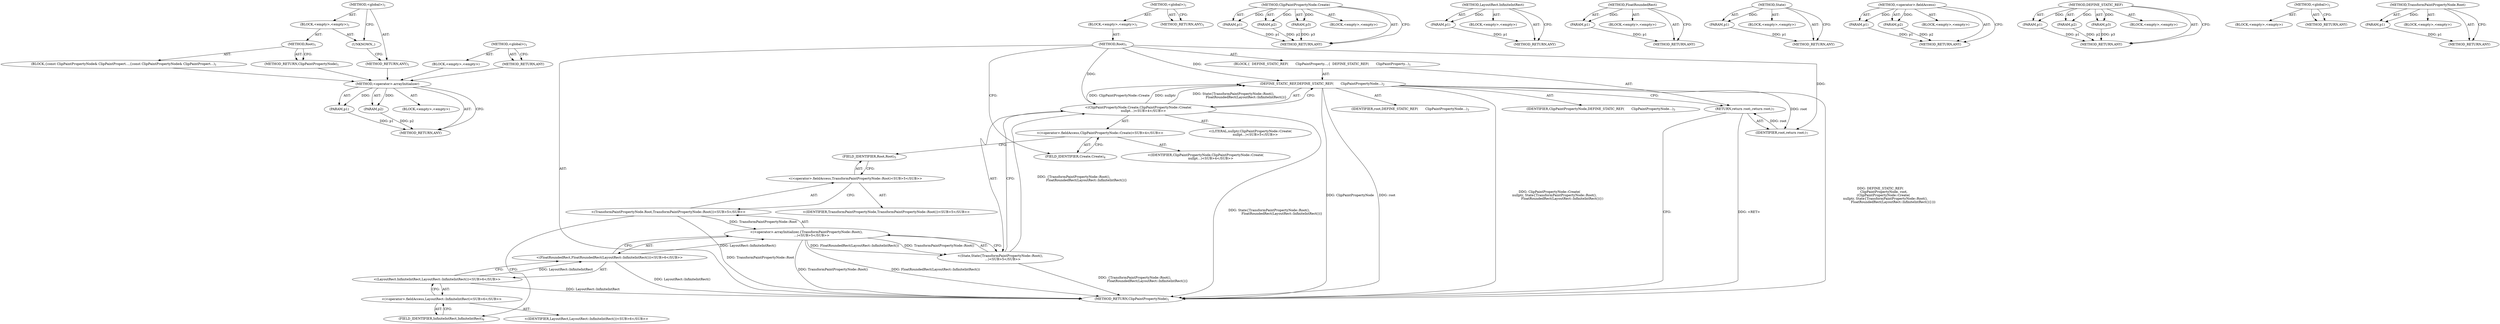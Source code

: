 digraph "&lt;global&gt;" {
vulnerable_71 [label=<(METHOD,&lt;operator&gt;.arrayInitializer)>];
vulnerable_72 [label=<(PARAM,p1)>];
vulnerable_73 [label=<(PARAM,p2)>];
vulnerable_74 [label=<(BLOCK,&lt;empty&gt;,&lt;empty&gt;)>];
vulnerable_75 [label=<(METHOD_RETURN,ANY)>];
vulnerable_6 [label=<(METHOD,&lt;global&gt;)<SUB>1</SUB>>];
vulnerable_7 [label=<(BLOCK,&lt;empty&gt;,&lt;empty&gt;)<SUB>1</SUB>>];
vulnerable_8 [label=<(METHOD,Root)<SUB>1</SUB>>];
vulnerable_9 [label=<(BLOCK,{
  DEFINE_STATIC_REF(
       ClipPaintProperty...,{
  DEFINE_STATIC_REF(
       ClipPaintProperty...)<SUB>1</SUB>>];
vulnerable_10 [label=<(DEFINE_STATIC_REF,DEFINE_STATIC_REF(
       ClipPaintPropertyNode...)<SUB>2</SUB>>];
vulnerable_11 [label=<(IDENTIFIER,ClipPaintPropertyNode,DEFINE_STATIC_REF(
       ClipPaintPropertyNode...)<SUB>3</SUB>>];
vulnerable_12 [label=<(IDENTIFIER,root,DEFINE_STATIC_REF(
       ClipPaintPropertyNode...)<SUB>3</SUB>>];
vulnerable_13 [label="<(ClipPaintPropertyNode.Create,ClipPaintPropertyNode::Create(
          nullpt...)<SUB>4</SUB>>"];
vulnerable_14 [label="<(&lt;operator&gt;.fieldAccess,ClipPaintPropertyNode::Create)<SUB>4</SUB>>"];
vulnerable_15 [label="<(IDENTIFIER,ClipPaintPropertyNode,ClipPaintPropertyNode::Create(
          nullpt...)<SUB>4</SUB>>"];
vulnerable_16 [label=<(FIELD_IDENTIFIER,Create,Create)<SUB>4</SUB>>];
vulnerable_17 [label="<(LITERAL,nullptr,ClipPaintPropertyNode::Create(
          nullpt...)<SUB>5</SUB>>"];
vulnerable_18 [label="<(State,State{TransformPaintPropertyNode::Root(),
     ...)<SUB>5</SUB>>"];
vulnerable_19 [label="<(&lt;operator&gt;.arrayInitializer,{TransformPaintPropertyNode::Root(),
          ...)<SUB>5</SUB>>"];
vulnerable_20 [label="<(TransformPaintPropertyNode.Root,TransformPaintPropertyNode::Root())<SUB>5</SUB>>"];
vulnerable_21 [label="<(&lt;operator&gt;.fieldAccess,TransformPaintPropertyNode::Root)<SUB>5</SUB>>"];
vulnerable_22 [label="<(IDENTIFIER,TransformPaintPropertyNode,TransformPaintPropertyNode::Root())<SUB>5</SUB>>"];
vulnerable_23 [label=<(FIELD_IDENTIFIER,Root,Root)<SUB>5</SUB>>];
vulnerable_24 [label="<(FloatRoundedRect,FloatRoundedRect(LayoutRect::InfiniteIntRect()))<SUB>6</SUB>>"];
vulnerable_25 [label="<(LayoutRect.InfiniteIntRect,LayoutRect::InfiniteIntRect())<SUB>6</SUB>>"];
vulnerable_26 [label="<(&lt;operator&gt;.fieldAccess,LayoutRect::InfiniteIntRect)<SUB>6</SUB>>"];
vulnerable_27 [label="<(IDENTIFIER,LayoutRect,LayoutRect::InfiniteIntRect())<SUB>6</SUB>>"];
vulnerable_28 [label=<(FIELD_IDENTIFIER,InfiniteIntRect,InfiniteIntRect)<SUB>6</SUB>>];
vulnerable_29 [label=<(RETURN,return root;,return root;)<SUB>7</SUB>>];
vulnerable_30 [label=<(IDENTIFIER,root,return root;)<SUB>7</SUB>>];
vulnerable_31 [label=<(METHOD_RETURN,ClipPaintPropertyNode)<SUB>1</SUB>>];
vulnerable_33 [label=<(METHOD_RETURN,ANY)<SUB>1</SUB>>];
vulnerable_56 [label=<(METHOD,ClipPaintPropertyNode.Create)>];
vulnerable_57 [label=<(PARAM,p1)>];
vulnerable_58 [label=<(PARAM,p2)>];
vulnerable_59 [label=<(PARAM,p3)>];
vulnerable_60 [label=<(BLOCK,&lt;empty&gt;,&lt;empty&gt;)>];
vulnerable_61 [label=<(METHOD_RETURN,ANY)>];
vulnerable_84 [label=<(METHOD,LayoutRect.InfiniteIntRect)>];
vulnerable_85 [label=<(PARAM,p1)>];
vulnerable_86 [label=<(BLOCK,&lt;empty&gt;,&lt;empty&gt;)>];
vulnerable_87 [label=<(METHOD_RETURN,ANY)>];
vulnerable_80 [label=<(METHOD,FloatRoundedRect)>];
vulnerable_81 [label=<(PARAM,p1)>];
vulnerable_82 [label=<(BLOCK,&lt;empty&gt;,&lt;empty&gt;)>];
vulnerable_83 [label=<(METHOD_RETURN,ANY)>];
vulnerable_67 [label=<(METHOD,State)>];
vulnerable_68 [label=<(PARAM,p1)>];
vulnerable_69 [label=<(BLOCK,&lt;empty&gt;,&lt;empty&gt;)>];
vulnerable_70 [label=<(METHOD_RETURN,ANY)>];
vulnerable_62 [label=<(METHOD,&lt;operator&gt;.fieldAccess)>];
vulnerable_63 [label=<(PARAM,p1)>];
vulnerable_64 [label=<(PARAM,p2)>];
vulnerable_65 [label=<(BLOCK,&lt;empty&gt;,&lt;empty&gt;)>];
vulnerable_66 [label=<(METHOD_RETURN,ANY)>];
vulnerable_50 [label=<(METHOD,DEFINE_STATIC_REF)>];
vulnerable_51 [label=<(PARAM,p1)>];
vulnerable_52 [label=<(PARAM,p2)>];
vulnerable_53 [label=<(PARAM,p3)>];
vulnerable_54 [label=<(BLOCK,&lt;empty&gt;,&lt;empty&gt;)>];
vulnerable_55 [label=<(METHOD_RETURN,ANY)>];
vulnerable_44 [label=<(METHOD,&lt;global&gt;)<SUB>1</SUB>>];
vulnerable_45 [label=<(BLOCK,&lt;empty&gt;,&lt;empty&gt;)>];
vulnerable_46 [label=<(METHOD_RETURN,ANY)>];
vulnerable_76 [label=<(METHOD,TransformPaintPropertyNode.Root)>];
vulnerable_77 [label=<(PARAM,p1)>];
vulnerable_78 [label=<(BLOCK,&lt;empty&gt;,&lt;empty&gt;)>];
vulnerable_79 [label=<(METHOD_RETURN,ANY)>];
fixed_6 [label=<(METHOD,&lt;global&gt;)<SUB>1</SUB>>];
fixed_7 [label=<(BLOCK,&lt;empty&gt;,&lt;empty&gt;)<SUB>1</SUB>>];
fixed_8 [label=<(METHOD,Root)<SUB>1</SUB>>];
fixed_9 [label=<(BLOCK,{
const ClipPaintPropertyNode&amp; ClipPaintPropert...,{
const ClipPaintPropertyNode&amp; ClipPaintPropert...)<SUB>1</SUB>>];
fixed_10 [label=<(METHOD_RETURN,ClipPaintPropertyNode)<SUB>1</SUB>>];
fixed_12 [label=<(UNKNOWN,,)>];
fixed_13 [label=<(METHOD_RETURN,ANY)<SUB>1</SUB>>];
fixed_22 [label=<(METHOD,&lt;global&gt;)<SUB>1</SUB>>];
fixed_23 [label=<(BLOCK,&lt;empty&gt;,&lt;empty&gt;)>];
fixed_24 [label=<(METHOD_RETURN,ANY)>];
vulnerable_71 -> vulnerable_72  [key=0, label="AST: "];
vulnerable_71 -> vulnerable_72  [key=1, label="DDG: "];
vulnerable_71 -> vulnerable_74  [key=0, label="AST: "];
vulnerable_71 -> vulnerable_73  [key=0, label="AST: "];
vulnerable_71 -> vulnerable_73  [key=1, label="DDG: "];
vulnerable_71 -> vulnerable_75  [key=0, label="AST: "];
vulnerable_71 -> vulnerable_75  [key=1, label="CFG: "];
vulnerable_72 -> vulnerable_75  [key=0, label="DDG: p1"];
vulnerable_73 -> vulnerable_75  [key=0, label="DDG: p2"];
vulnerable_6 -> vulnerable_7  [key=0, label="AST: "];
vulnerable_6 -> vulnerable_33  [key=0, label="AST: "];
vulnerable_6 -> vulnerable_33  [key=1, label="CFG: "];
vulnerable_7 -> vulnerable_8  [key=0, label="AST: "];
vulnerable_8 -> vulnerable_9  [key=0, label="AST: "];
vulnerable_8 -> vulnerable_31  [key=0, label="AST: "];
vulnerable_8 -> vulnerable_16  [key=0, label="CFG: "];
vulnerable_8 -> vulnerable_10  [key=0, label="DDG: "];
vulnerable_8 -> vulnerable_30  [key=0, label="DDG: "];
vulnerable_8 -> vulnerable_13  [key=0, label="DDG: "];
vulnerable_9 -> vulnerable_10  [key=0, label="AST: "];
vulnerable_9 -> vulnerable_29  [key=0, label="AST: "];
vulnerable_10 -> vulnerable_11  [key=0, label="AST: "];
vulnerable_10 -> vulnerable_12  [key=0, label="AST: "];
vulnerable_10 -> vulnerable_13  [key=0, label="AST: "];
vulnerable_10 -> vulnerable_29  [key=0, label="CFG: "];
vulnerable_10 -> vulnerable_31  [key=0, label="DDG: ClipPaintPropertyNode"];
vulnerable_10 -> vulnerable_31  [key=1, label="DDG: root"];
vulnerable_10 -> vulnerable_31  [key=2, label="DDG: ClipPaintPropertyNode::Create(
          nullptr, State{TransformPaintPropertyNode::Root(),
                         FloatRoundedRect(LayoutRect::InfiniteIntRect())})"];
vulnerable_10 -> vulnerable_31  [key=3, label="DDG: DEFINE_STATIC_REF(
       ClipPaintPropertyNode, root,
      (ClipPaintPropertyNode::Create(
          nullptr, State{TransformPaintPropertyNode::Root(),
                         FloatRoundedRect(LayoutRect::InfiniteIntRect())})))"];
vulnerable_10 -> vulnerable_30  [key=0, label="DDG: root"];
vulnerable_13 -> vulnerable_14  [key=0, label="AST: "];
vulnerable_13 -> vulnerable_17  [key=0, label="AST: "];
vulnerable_13 -> vulnerable_18  [key=0, label="AST: "];
vulnerable_13 -> vulnerable_10  [key=0, label="CFG: "];
vulnerable_13 -> vulnerable_10  [key=1, label="DDG: ClipPaintPropertyNode::Create"];
vulnerable_13 -> vulnerable_10  [key=2, label="DDG: nullptr"];
vulnerable_13 -> vulnerable_10  [key=3, label="DDG: State{TransformPaintPropertyNode::Root(),
                         FloatRoundedRect(LayoutRect::InfiniteIntRect())}"];
vulnerable_13 -> vulnerable_31  [key=0, label="DDG: State{TransformPaintPropertyNode::Root(),
                         FloatRoundedRect(LayoutRect::InfiniteIntRect())}"];
vulnerable_14 -> vulnerable_15  [key=0, label="AST: "];
vulnerable_14 -> vulnerable_16  [key=0, label="AST: "];
vulnerable_14 -> vulnerable_23  [key=0, label="CFG: "];
vulnerable_16 -> vulnerable_14  [key=0, label="CFG: "];
vulnerable_18 -> vulnerable_19  [key=0, label="AST: "];
vulnerable_18 -> vulnerable_13  [key=0, label="CFG: "];
vulnerable_18 -> vulnerable_13  [key=1, label="DDG: {TransformPaintPropertyNode::Root(),
                         FloatRoundedRect(LayoutRect::InfiniteIntRect())}"];
vulnerable_18 -> vulnerable_31  [key=0, label="DDG: {TransformPaintPropertyNode::Root(),
                         FloatRoundedRect(LayoutRect::InfiniteIntRect())}"];
vulnerable_19 -> vulnerable_20  [key=0, label="AST: "];
vulnerable_19 -> vulnerable_24  [key=0, label="AST: "];
vulnerable_19 -> vulnerable_18  [key=0, label="CFG: "];
vulnerable_19 -> vulnerable_18  [key=1, label="DDG: TransformPaintPropertyNode::Root()"];
vulnerable_19 -> vulnerable_18  [key=2, label="DDG: FloatRoundedRect(LayoutRect::InfiniteIntRect())"];
vulnerable_19 -> vulnerable_31  [key=0, label="DDG: TransformPaintPropertyNode::Root()"];
vulnerable_19 -> vulnerable_31  [key=1, label="DDG: FloatRoundedRect(LayoutRect::InfiniteIntRect())"];
vulnerable_20 -> vulnerable_21  [key=0, label="AST: "];
vulnerable_20 -> vulnerable_28  [key=0, label="CFG: "];
vulnerable_20 -> vulnerable_31  [key=0, label="DDG: TransformPaintPropertyNode::Root"];
vulnerable_20 -> vulnerable_19  [key=0, label="DDG: TransformPaintPropertyNode::Root"];
vulnerable_21 -> vulnerable_22  [key=0, label="AST: "];
vulnerable_21 -> vulnerable_23  [key=0, label="AST: "];
vulnerable_21 -> vulnerable_20  [key=0, label="CFG: "];
vulnerable_23 -> vulnerable_21  [key=0, label="CFG: "];
vulnerable_24 -> vulnerable_25  [key=0, label="AST: "];
vulnerable_24 -> vulnerable_19  [key=0, label="CFG: "];
vulnerable_24 -> vulnerable_19  [key=1, label="DDG: LayoutRect::InfiniteIntRect()"];
vulnerable_24 -> vulnerable_31  [key=0, label="DDG: LayoutRect::InfiniteIntRect()"];
vulnerable_25 -> vulnerable_26  [key=0, label="AST: "];
vulnerable_25 -> vulnerable_24  [key=0, label="CFG: "];
vulnerable_25 -> vulnerable_24  [key=1, label="DDG: LayoutRect::InfiniteIntRect"];
vulnerable_25 -> vulnerable_31  [key=0, label="DDG: LayoutRect::InfiniteIntRect"];
vulnerable_26 -> vulnerable_27  [key=0, label="AST: "];
vulnerable_26 -> vulnerable_28  [key=0, label="AST: "];
vulnerable_26 -> vulnerable_25  [key=0, label="CFG: "];
vulnerable_28 -> vulnerable_26  [key=0, label="CFG: "];
vulnerable_29 -> vulnerable_30  [key=0, label="AST: "];
vulnerable_29 -> vulnerable_31  [key=0, label="CFG: "];
vulnerable_29 -> vulnerable_31  [key=1, label="DDG: &lt;RET&gt;"];
vulnerable_30 -> vulnerable_29  [key=0, label="DDG: root"];
vulnerable_56 -> vulnerable_57  [key=0, label="AST: "];
vulnerable_56 -> vulnerable_57  [key=1, label="DDG: "];
vulnerable_56 -> vulnerable_60  [key=0, label="AST: "];
vulnerable_56 -> vulnerable_58  [key=0, label="AST: "];
vulnerable_56 -> vulnerable_58  [key=1, label="DDG: "];
vulnerable_56 -> vulnerable_61  [key=0, label="AST: "];
vulnerable_56 -> vulnerable_61  [key=1, label="CFG: "];
vulnerable_56 -> vulnerable_59  [key=0, label="AST: "];
vulnerable_56 -> vulnerable_59  [key=1, label="DDG: "];
vulnerable_57 -> vulnerable_61  [key=0, label="DDG: p1"];
vulnerable_58 -> vulnerable_61  [key=0, label="DDG: p2"];
vulnerable_59 -> vulnerable_61  [key=0, label="DDG: p3"];
vulnerable_84 -> vulnerable_85  [key=0, label="AST: "];
vulnerable_84 -> vulnerable_85  [key=1, label="DDG: "];
vulnerable_84 -> vulnerable_86  [key=0, label="AST: "];
vulnerable_84 -> vulnerable_87  [key=0, label="AST: "];
vulnerable_84 -> vulnerable_87  [key=1, label="CFG: "];
vulnerable_85 -> vulnerable_87  [key=0, label="DDG: p1"];
vulnerable_80 -> vulnerable_81  [key=0, label="AST: "];
vulnerable_80 -> vulnerable_81  [key=1, label="DDG: "];
vulnerable_80 -> vulnerable_82  [key=0, label="AST: "];
vulnerable_80 -> vulnerable_83  [key=0, label="AST: "];
vulnerable_80 -> vulnerable_83  [key=1, label="CFG: "];
vulnerable_81 -> vulnerable_83  [key=0, label="DDG: p1"];
vulnerable_67 -> vulnerable_68  [key=0, label="AST: "];
vulnerable_67 -> vulnerable_68  [key=1, label="DDG: "];
vulnerable_67 -> vulnerable_69  [key=0, label="AST: "];
vulnerable_67 -> vulnerable_70  [key=0, label="AST: "];
vulnerable_67 -> vulnerable_70  [key=1, label="CFG: "];
vulnerable_68 -> vulnerable_70  [key=0, label="DDG: p1"];
vulnerable_62 -> vulnerable_63  [key=0, label="AST: "];
vulnerable_62 -> vulnerable_63  [key=1, label="DDG: "];
vulnerable_62 -> vulnerable_65  [key=0, label="AST: "];
vulnerable_62 -> vulnerable_64  [key=0, label="AST: "];
vulnerable_62 -> vulnerable_64  [key=1, label="DDG: "];
vulnerable_62 -> vulnerable_66  [key=0, label="AST: "];
vulnerable_62 -> vulnerable_66  [key=1, label="CFG: "];
vulnerable_63 -> vulnerable_66  [key=0, label="DDG: p1"];
vulnerable_64 -> vulnerable_66  [key=0, label="DDG: p2"];
vulnerable_50 -> vulnerable_51  [key=0, label="AST: "];
vulnerable_50 -> vulnerable_51  [key=1, label="DDG: "];
vulnerable_50 -> vulnerable_54  [key=0, label="AST: "];
vulnerable_50 -> vulnerable_52  [key=0, label="AST: "];
vulnerable_50 -> vulnerable_52  [key=1, label="DDG: "];
vulnerable_50 -> vulnerable_55  [key=0, label="AST: "];
vulnerable_50 -> vulnerable_55  [key=1, label="CFG: "];
vulnerable_50 -> vulnerable_53  [key=0, label="AST: "];
vulnerable_50 -> vulnerable_53  [key=1, label="DDG: "];
vulnerable_51 -> vulnerable_55  [key=0, label="DDG: p1"];
vulnerable_52 -> vulnerable_55  [key=0, label="DDG: p2"];
vulnerable_53 -> vulnerable_55  [key=0, label="DDG: p3"];
vulnerable_44 -> vulnerable_45  [key=0, label="AST: "];
vulnerable_44 -> vulnerable_46  [key=0, label="AST: "];
vulnerable_44 -> vulnerable_46  [key=1, label="CFG: "];
vulnerable_76 -> vulnerable_77  [key=0, label="AST: "];
vulnerable_76 -> vulnerable_77  [key=1, label="DDG: "];
vulnerable_76 -> vulnerable_78  [key=0, label="AST: "];
vulnerable_76 -> vulnerable_79  [key=0, label="AST: "];
vulnerable_76 -> vulnerable_79  [key=1, label="CFG: "];
vulnerable_77 -> vulnerable_79  [key=0, label="DDG: p1"];
fixed_6 -> fixed_7  [key=0, label="AST: "];
fixed_6 -> fixed_13  [key=0, label="AST: "];
fixed_6 -> fixed_12  [key=0, label="CFG: "];
fixed_7 -> fixed_8  [key=0, label="AST: "];
fixed_7 -> fixed_12  [key=0, label="AST: "];
fixed_8 -> fixed_9  [key=0, label="AST: "];
fixed_8 -> fixed_10  [key=0, label="AST: "];
fixed_8 -> fixed_10  [key=1, label="CFG: "];
fixed_9 -> vulnerable_71  [key=0];
fixed_10 -> vulnerable_71  [key=0];
fixed_12 -> fixed_13  [key=0, label="CFG: "];
fixed_13 -> vulnerable_71  [key=0];
fixed_22 -> fixed_23  [key=0, label="AST: "];
fixed_22 -> fixed_24  [key=0, label="AST: "];
fixed_22 -> fixed_24  [key=1, label="CFG: "];
fixed_23 -> vulnerable_71  [key=0];
fixed_24 -> vulnerable_71  [key=0];
}
